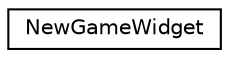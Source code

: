 digraph G
{
  edge [fontname="Helvetica",fontsize="10",labelfontname="Helvetica",labelfontsize="10"];
  node [fontname="Helvetica",fontsize="10",shape=record];
  rankdir="LR";
  Node1 [label="NewGameWidget",height=0.2,width=0.4,color="black", fillcolor="white", style="filled",URL="$class_new_game_widget.html"];
}

